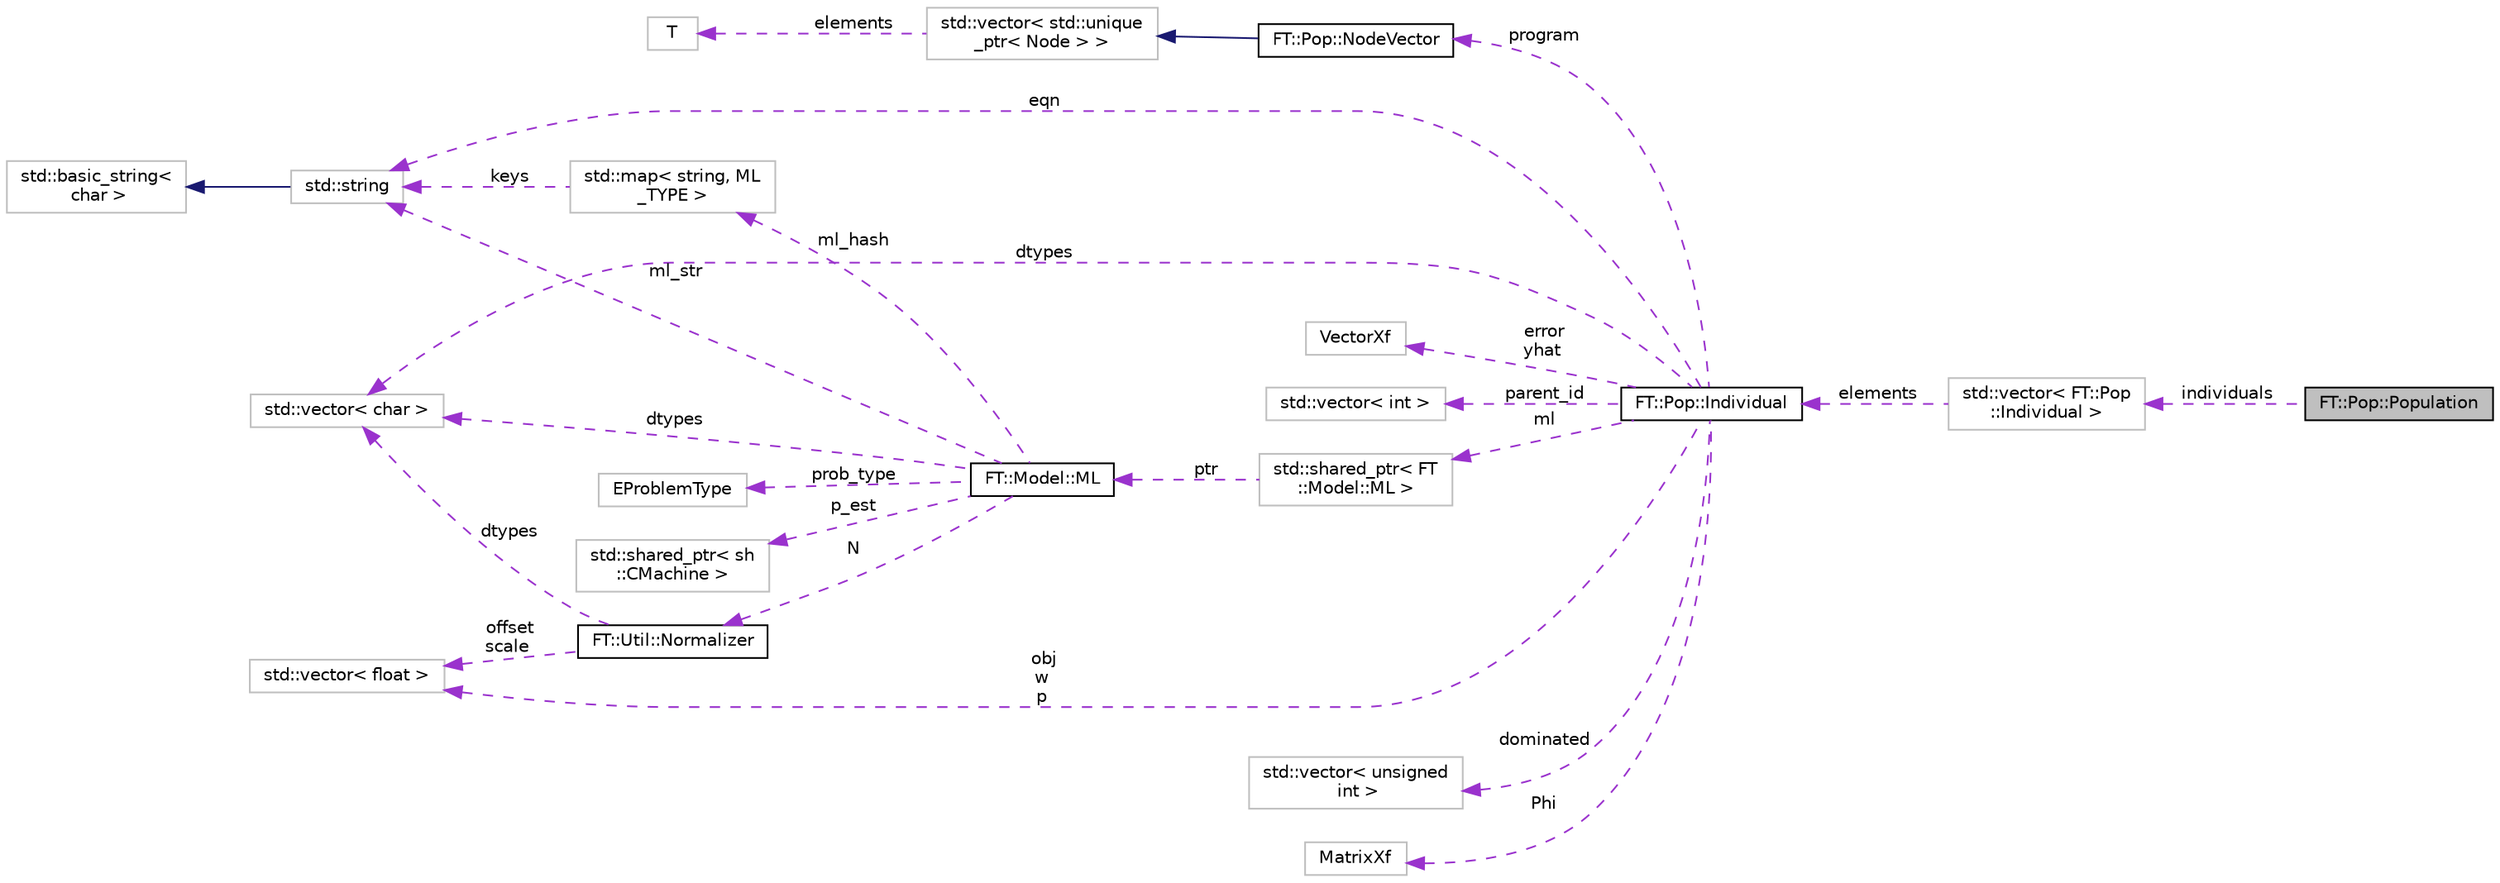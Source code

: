 digraph "FT::Pop::Population"
{
 // LATEX_PDF_SIZE
  edge [fontname="Helvetica",fontsize="10",labelfontname="Helvetica",labelfontsize="10"];
  node [fontname="Helvetica",fontsize="10",shape=record];
  rankdir="LR";
  Node1 [label="FT::Pop::Population",height=0.2,width=0.4,color="black", fillcolor="grey75", style="filled", fontcolor="black",tooltip="Defines a population of programs and functions for constructing them."];
  Node2 -> Node1 [dir="back",color="darkorchid3",fontsize="10",style="dashed",label=" individuals" ,fontname="Helvetica"];
  Node2 [label="std::vector\< FT::Pop\l::Individual \>",height=0.2,width=0.4,color="grey75", fillcolor="white", style="filled",tooltip=" "];
  Node3 -> Node2 [dir="back",color="darkorchid3",fontsize="10",style="dashed",label=" elements" ,fontname="Helvetica"];
  Node3 [label="FT::Pop::Individual",height=0.2,width=0.4,color="black", fillcolor="white", style="filled",URL="$da/def/classFT_1_1Pop_1_1Individual.html",tooltip="individual programs in the population"];
  Node4 -> Node3 [dir="back",color="darkorchid3",fontsize="10",style="dashed",label=" program" ,fontname="Helvetica"];
  Node4 [label="FT::Pop::NodeVector",height=0.2,width=0.4,color="black", fillcolor="white", style="filled",URL="$d5/daf/structFT_1_1Pop_1_1NodeVector.html",tooltip="an extension of a vector of unique pointers to nodes"];
  Node5 -> Node4 [dir="back",color="midnightblue",fontsize="10",style="solid",fontname="Helvetica"];
  Node5 [label="std::vector\< std::unique\l_ptr\< Node \> \>",height=0.2,width=0.4,color="grey75", fillcolor="white", style="filled",tooltip="STL class."];
  Node6 -> Node5 [dir="back",color="darkorchid3",fontsize="10",style="dashed",label=" elements" ,fontname="Helvetica"];
  Node6 [label="T",height=0.2,width=0.4,color="grey75", fillcolor="white", style="filled",tooltip=" "];
  Node7 -> Node3 [dir="back",color="darkorchid3",fontsize="10",style="dashed",label=" dtypes" ,fontname="Helvetica"];
  Node7 [label="std::vector\< char \>",height=0.2,width=0.4,color="grey75", fillcolor="white", style="filled",tooltip=" "];
  Node8 -> Node3 [dir="back",color="darkorchid3",fontsize="10",style="dashed",label=" eqn" ,fontname="Helvetica"];
  Node8 [label="std::string",height=0.2,width=0.4,color="grey75", fillcolor="white", style="filled",tooltip="STL class."];
  Node9 -> Node8 [dir="back",color="midnightblue",fontsize="10",style="solid",fontname="Helvetica"];
  Node9 [label="std::basic_string\<\l char \>",height=0.2,width=0.4,color="grey75", fillcolor="white", style="filled",tooltip="STL class."];
  Node10 -> Node3 [dir="back",color="darkorchid3",fontsize="10",style="dashed",label=" error\nyhat" ,fontname="Helvetica"];
  Node10 [label="VectorXf",height=0.2,width=0.4,color="grey75", fillcolor="white", style="filled",tooltip=" "];
  Node11 -> Node3 [dir="back",color="darkorchid3",fontsize="10",style="dashed",label=" parent_id" ,fontname="Helvetica"];
  Node11 [label="std::vector\< int \>",height=0.2,width=0.4,color="grey75", fillcolor="white", style="filled",tooltip=" "];
  Node12 -> Node3 [dir="back",color="darkorchid3",fontsize="10",style="dashed",label=" obj\nw\np" ,fontname="Helvetica"];
  Node12 [label="std::vector\< float \>",height=0.2,width=0.4,color="grey75", fillcolor="white", style="filled",tooltip=" "];
  Node13 -> Node3 [dir="back",color="darkorchid3",fontsize="10",style="dashed",label=" ml" ,fontname="Helvetica"];
  Node13 [label="std::shared_ptr\< FT\l::Model::ML \>",height=0.2,width=0.4,color="grey75", fillcolor="white", style="filled",tooltip=" "];
  Node14 -> Node13 [dir="back",color="darkorchid3",fontsize="10",style="dashed",label=" ptr" ,fontname="Helvetica"];
  Node14 [label="FT::Model::ML",height=0.2,width=0.4,color="black", fillcolor="white", style="filled",URL="$dd/d6f/classFT_1_1Model_1_1ML.html",tooltip="class that specifies the machine learning algorithm to pair with Feat."];
  Node7 -> Node14 [dir="back",color="darkorchid3",fontsize="10",style="dashed",label=" dtypes" ,fontname="Helvetica"];
  Node15 -> Node14 [dir="back",color="darkorchid3",fontsize="10",style="dashed",label=" N" ,fontname="Helvetica"];
  Node15 [label="FT::Util::Normalizer",height=0.2,width=0.4,color="black", fillcolor="white", style="filled",URL="$dd/d51/structFT_1_1Util_1_1Normalizer.html",tooltip="normalizes a matrix to unit variance, 0 mean centered."];
  Node7 -> Node15 [dir="back",color="darkorchid3",fontsize="10",style="dashed",label=" dtypes" ,fontname="Helvetica"];
  Node12 -> Node15 [dir="back",color="darkorchid3",fontsize="10",style="dashed",label=" offset\nscale" ,fontname="Helvetica"];
  Node16 -> Node14 [dir="back",color="darkorchid3",fontsize="10",style="dashed",label=" prob_type" ,fontname="Helvetica"];
  Node16 [label="EProblemType",height=0.2,width=0.4,color="grey75", fillcolor="white", style="filled",tooltip=" "];
  Node17 -> Node14 [dir="back",color="darkorchid3",fontsize="10",style="dashed",label=" p_est" ,fontname="Helvetica"];
  Node17 [label="std::shared_ptr\< sh\l::CMachine \>",height=0.2,width=0.4,color="grey75", fillcolor="white", style="filled",tooltip=" "];
  Node8 -> Node14 [dir="back",color="darkorchid3",fontsize="10",style="dashed",label=" ml_str" ,fontname="Helvetica"];
  Node18 -> Node14 [dir="back",color="darkorchid3",fontsize="10",style="dashed",label=" ml_hash" ,fontname="Helvetica"];
  Node18 [label="std::map\< string, ML\l_TYPE \>",height=0.2,width=0.4,color="grey75", fillcolor="white", style="filled",tooltip=" "];
  Node8 -> Node18 [dir="back",color="darkorchid3",fontsize="10",style="dashed",label=" keys" ,fontname="Helvetica"];
  Node19 -> Node3 [dir="back",color="darkorchid3",fontsize="10",style="dashed",label=" dominated" ,fontname="Helvetica"];
  Node19 [label="std::vector\< unsigned\l int \>",height=0.2,width=0.4,color="grey75", fillcolor="white", style="filled",tooltip=" "];
  Node20 -> Node3 [dir="back",color="darkorchid3",fontsize="10",style="dashed",label=" Phi" ,fontname="Helvetica"];
  Node20 [label="MatrixXf",height=0.2,width=0.4,color="grey75", fillcolor="white", style="filled",tooltip=" "];
}
